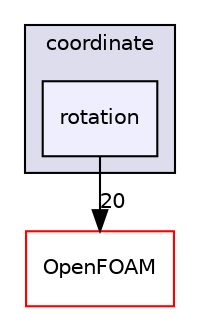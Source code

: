 digraph "src/meshTools/coordinate/rotation" {
  bgcolor=transparent;
  compound=true
  node [ fontsize="10", fontname="Helvetica"];
  edge [ labelfontsize="10", labelfontname="Helvetica"];
  subgraph clusterdir_fcae8e4034cfc581908ed167c302db30 {
    graph [ bgcolor="#ddddee", pencolor="black", label="coordinate" fontname="Helvetica", fontsize="10", URL="dir_fcae8e4034cfc581908ed167c302db30.html"]
  dir_4d41472ac5d622824a417f76a365df36 [shape=box, label="rotation", style="filled", fillcolor="#eeeeff", pencolor="black", URL="dir_4d41472ac5d622824a417f76a365df36.html"];
  }
  dir_c5473ff19b20e6ec4dfe5c310b3778a8 [shape=box label="OpenFOAM" color="red" URL="dir_c5473ff19b20e6ec4dfe5c310b3778a8.html"];
  dir_4d41472ac5d622824a417f76a365df36->dir_c5473ff19b20e6ec4dfe5c310b3778a8 [headlabel="20", labeldistance=1.5 headhref="dir_001991_002151.html"];
}
